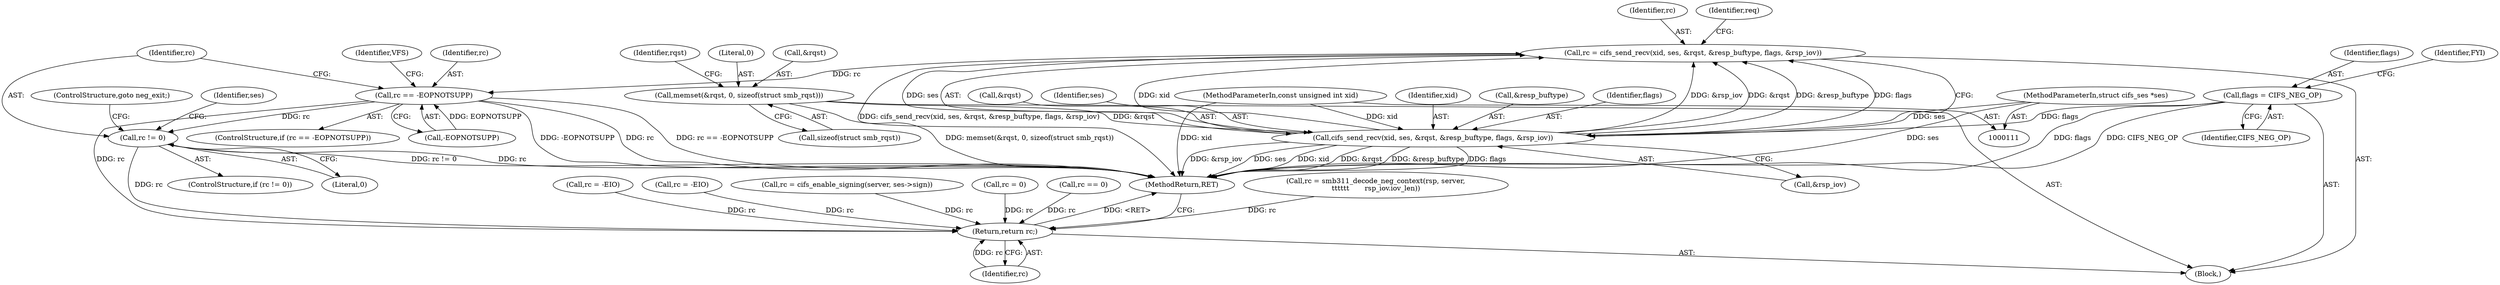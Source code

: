 digraph "0_linux_b57a55e2200ede754e4dc9cce4ba9402544b9365@API" {
"1000428" [label="(Call,rc = cifs_send_recv(xid, ses, &rqst, &resp_buftype, flags, &rsp_iov))"];
"1000430" [label="(Call,cifs_send_recv(xid, ses, &rqst, &resp_buftype, flags, &rsp_iov))"];
"1000112" [label="(MethodParameterIn,const unsigned int xid)"];
"1000113" [label="(MethodParameterIn,struct cifs_ses *ses)"];
"1000412" [label="(Call,memset(&rqst, 0, sizeof(struct smb_rqst)))"];
"1000135" [label="(Call,flags = CIFS_NEG_OP)"];
"1000450" [label="(Call,rc == -EOPNOTSUPP)"];
"1000461" [label="(Call,rc != 0)"];
"1000829" [label="(Return,return rc;)"];
"1000789" [label="(Call,rc = 0)"];
"1000420" [label="(Identifier,rqst)"];
"1000430" [label="(Call,cifs_send_recv(xid, ses, &rqst, &resp_buftype, flags, &rsp_iov))"];
"1000433" [label="(Call,&rqst)"];
"1000831" [label="(MethodReturn,RET)"];
"1000137" [label="(Identifier,CIFS_NEG_OP)"];
"1000451" [label="(Identifier,rc)"];
"1000456" [label="(Identifier,VFS)"];
"1000432" [label="(Identifier,ses)"];
"1000140" [label="(Identifier,FYI)"];
"1000794" [label="(Call,rc == 0)"];
"1000136" [label="(Identifier,flags)"];
"1000464" [label="(ControlStructure,goto neg_exit;)"];
"1000463" [label="(Literal,0)"];
"1000462" [label="(Identifier,rc)"];
"1000431" [label="(Identifier,xid)"];
"1000813" [label="(Call,rc = smb311_decode_neg_context(rsp, server,\n\t\t\t\t\t\t       rsp_iov.iov_len))"];
"1000135" [label="(Call,flags = CIFS_NEG_OP)"];
"1000412" [label="(Call,memset(&rqst, 0, sizeof(struct smb_rqst)))"];
"1000114" [label="(Block,)"];
"1000438" [label="(Call,&rsp_iov)"];
"1000113" [label="(MethodParameterIn,struct cifs_ses *ses)"];
"1000415" [label="(Literal,0)"];
"1000830" [label="(Identifier,rc)"];
"1000662" [label="(Call,rc = -EIO)"];
"1000461" [label="(Call,rc != 0)"];
"1000435" [label="(Call,&resp_buftype)"];
"1000829" [label="(Return,return rc;)"];
"1000428" [label="(Call,rc = cifs_send_recv(xid, ses, &rqst, &resp_buftype, flags, &rsp_iov))"];
"1000449" [label="(ControlStructure,if (rc == -EOPNOTSUPP))"];
"1000460" [label="(ControlStructure,if (rc != 0))"];
"1000429" [label="(Identifier,rc)"];
"1000797" [label="(Call,rc = -EIO)"];
"1000416" [label="(Call,sizeof(struct smb_rqst))"];
"1000471" [label="(Identifier,ses)"];
"1000112" [label="(MethodParameterIn,const unsigned int xid)"];
"1000437" [label="(Identifier,flags)"];
"1000452" [label="(Call,-EOPNOTSUPP)"];
"1000450" [label="(Call,rc == -EOPNOTSUPP)"];
"1000441" [label="(Identifier,req)"];
"1000766" [label="(Call,rc = cifs_enable_signing(server, ses->sign))"];
"1000413" [label="(Call,&rqst)"];
"1000428" -> "1000114"  [label="AST: "];
"1000428" -> "1000430"  [label="CFG: "];
"1000429" -> "1000428"  [label="AST: "];
"1000430" -> "1000428"  [label="AST: "];
"1000441" -> "1000428"  [label="CFG: "];
"1000428" -> "1000831"  [label="DDG: cifs_send_recv(xid, ses, &rqst, &resp_buftype, flags, &rsp_iov)"];
"1000430" -> "1000428"  [label="DDG: xid"];
"1000430" -> "1000428"  [label="DDG: &rsp_iov"];
"1000430" -> "1000428"  [label="DDG: &rqst"];
"1000430" -> "1000428"  [label="DDG: &resp_buftype"];
"1000430" -> "1000428"  [label="DDG: ses"];
"1000430" -> "1000428"  [label="DDG: flags"];
"1000428" -> "1000450"  [label="DDG: rc"];
"1000430" -> "1000438"  [label="CFG: "];
"1000431" -> "1000430"  [label="AST: "];
"1000432" -> "1000430"  [label="AST: "];
"1000433" -> "1000430"  [label="AST: "];
"1000435" -> "1000430"  [label="AST: "];
"1000437" -> "1000430"  [label="AST: "];
"1000438" -> "1000430"  [label="AST: "];
"1000430" -> "1000831"  [label="DDG: flags"];
"1000430" -> "1000831"  [label="DDG: &rsp_iov"];
"1000430" -> "1000831"  [label="DDG: ses"];
"1000430" -> "1000831"  [label="DDG: xid"];
"1000430" -> "1000831"  [label="DDG: &rqst"];
"1000430" -> "1000831"  [label="DDG: &resp_buftype"];
"1000112" -> "1000430"  [label="DDG: xid"];
"1000113" -> "1000430"  [label="DDG: ses"];
"1000412" -> "1000430"  [label="DDG: &rqst"];
"1000135" -> "1000430"  [label="DDG: flags"];
"1000112" -> "1000111"  [label="AST: "];
"1000112" -> "1000831"  [label="DDG: xid"];
"1000113" -> "1000111"  [label="AST: "];
"1000113" -> "1000831"  [label="DDG: ses"];
"1000412" -> "1000114"  [label="AST: "];
"1000412" -> "1000416"  [label="CFG: "];
"1000413" -> "1000412"  [label="AST: "];
"1000415" -> "1000412"  [label="AST: "];
"1000416" -> "1000412"  [label="AST: "];
"1000420" -> "1000412"  [label="CFG: "];
"1000412" -> "1000831"  [label="DDG: memset(&rqst, 0, sizeof(struct smb_rqst))"];
"1000135" -> "1000114"  [label="AST: "];
"1000135" -> "1000137"  [label="CFG: "];
"1000136" -> "1000135"  [label="AST: "];
"1000137" -> "1000135"  [label="AST: "];
"1000140" -> "1000135"  [label="CFG: "];
"1000135" -> "1000831"  [label="DDG: flags"];
"1000135" -> "1000831"  [label="DDG: CIFS_NEG_OP"];
"1000450" -> "1000449"  [label="AST: "];
"1000450" -> "1000452"  [label="CFG: "];
"1000451" -> "1000450"  [label="AST: "];
"1000452" -> "1000450"  [label="AST: "];
"1000456" -> "1000450"  [label="CFG: "];
"1000462" -> "1000450"  [label="CFG: "];
"1000450" -> "1000831"  [label="DDG: rc == -EOPNOTSUPP"];
"1000450" -> "1000831"  [label="DDG: -EOPNOTSUPP"];
"1000450" -> "1000831"  [label="DDG: rc"];
"1000452" -> "1000450"  [label="DDG: EOPNOTSUPP"];
"1000450" -> "1000461"  [label="DDG: rc"];
"1000450" -> "1000829"  [label="DDG: rc"];
"1000461" -> "1000460"  [label="AST: "];
"1000461" -> "1000463"  [label="CFG: "];
"1000462" -> "1000461"  [label="AST: "];
"1000463" -> "1000461"  [label="AST: "];
"1000464" -> "1000461"  [label="CFG: "];
"1000471" -> "1000461"  [label="CFG: "];
"1000461" -> "1000831"  [label="DDG: rc != 0"];
"1000461" -> "1000831"  [label="DDG: rc"];
"1000461" -> "1000829"  [label="DDG: rc"];
"1000829" -> "1000114"  [label="AST: "];
"1000829" -> "1000830"  [label="CFG: "];
"1000830" -> "1000829"  [label="AST: "];
"1000831" -> "1000829"  [label="CFG: "];
"1000829" -> "1000831"  [label="DDG: <RET>"];
"1000830" -> "1000829"  [label="DDG: rc"];
"1000662" -> "1000829"  [label="DDG: rc"];
"1000766" -> "1000829"  [label="DDG: rc"];
"1000789" -> "1000829"  [label="DDG: rc"];
"1000794" -> "1000829"  [label="DDG: rc"];
"1000813" -> "1000829"  [label="DDG: rc"];
"1000797" -> "1000829"  [label="DDG: rc"];
}
